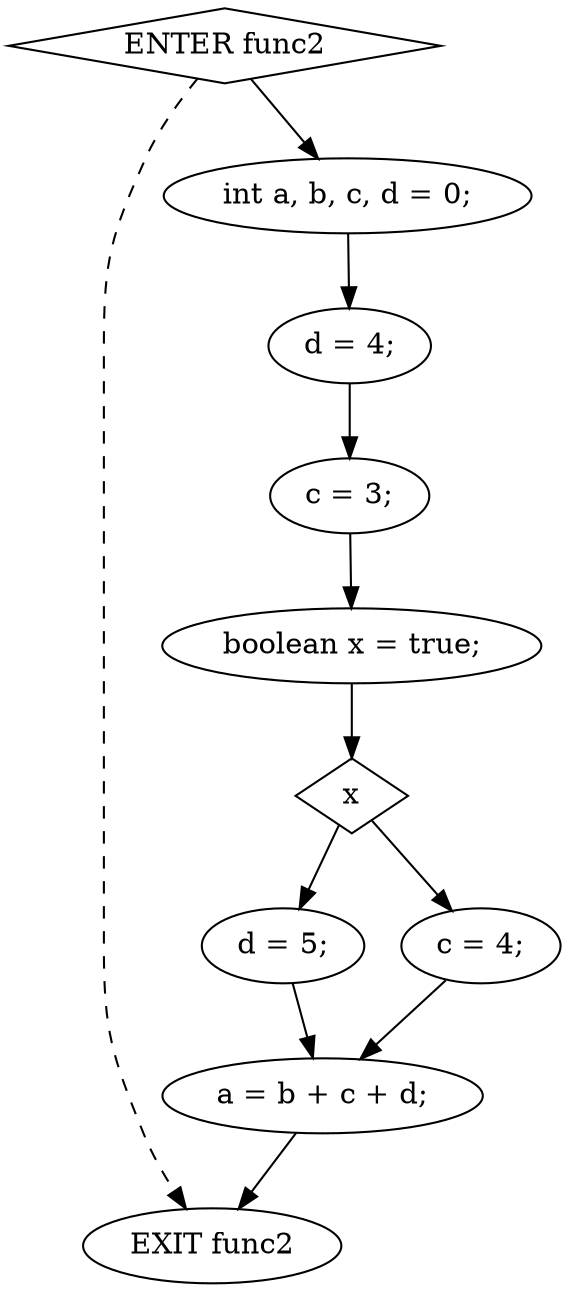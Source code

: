 digraph G {
  0 [ shape="diamond" label="ENTER func2" ];
  1 [ label="EXIT func2" ];
  2 [ label="int a, b, c, d = 0;" ];
  3 [ label="d = 4;" ];
  4 [ label="c = 3;" ];
  5 [ label="boolean x = true;" ];
  6 [ shape="diamond" label="x" ];
  7 [ label="d = 5;" ];
  8 [ label="c = 4;" ];
  9 [ label="a = b + c + d;" ];
  0 -> 2 [ ];
  2 -> 3 [ ];
  3 -> 4 [ ];
  4 -> 5 [ ];
  5 -> 6 [ ];
  6 -> 7 [ ];
  6 -> 8 [ ];
  8 -> 9 [ ];
  7 -> 9 [ ];
  9 -> 1 [ ];
  0 -> 1 [ style="dashed" ];
}
